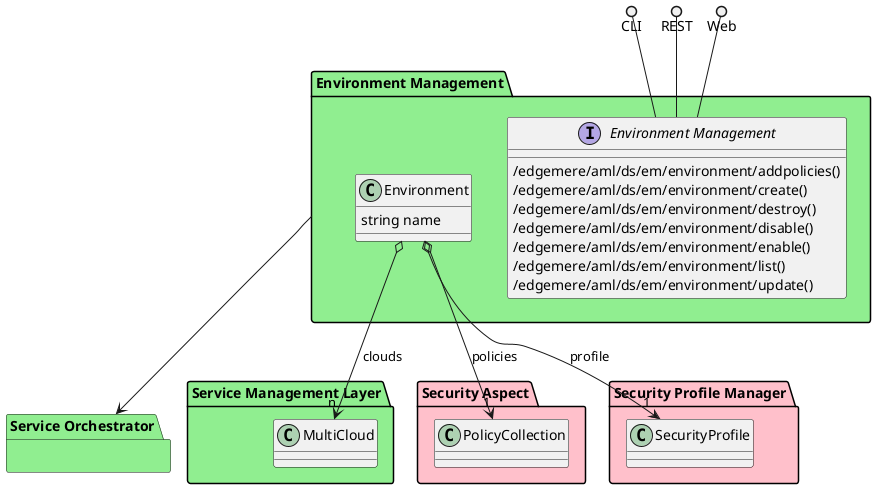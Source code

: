 @startuml


package "Service Orchestrator" #lightgreen {
    }

package "Service Management Layer" #lightgreen {
    
        class MultiCloud {
        }
    }

package "Security Aspect" #pink {
    
        class PolicyCollection {
        }
    }

package "Security Profile Manager" #pink {
    
        class SecurityProfile {
        }
    }


package "Environment Management" #lightgreen {

    interface "Environment Management" as i {
            /edgemere/aml/ds/em/environment/addpolicies()
            /edgemere/aml/ds/em/environment/create()
            /edgemere/aml/ds/em/environment/destroy()
            /edgemere/aml/ds/em/environment/disable()
            /edgemere/aml/ds/em/environment/enable()
            /edgemere/aml/ds/em/environment/list()
            /edgemere/aml/ds/em/environment/update()
    
    }
}

CLI ()-- i
REST ()-- i
Web ()-- i

package "Environment Management" #lightgreen {
        class "Environment" {
                 string name
                    }
                Environment o--> "n" MultiCloud : clouds
                        Environment o--> "1" PolicyCollection : policies
                        Environment o--> "1" SecurityProfile : profile
            
    

}


    "Environment Management" --> "Service Orchestrator"


@enduml
